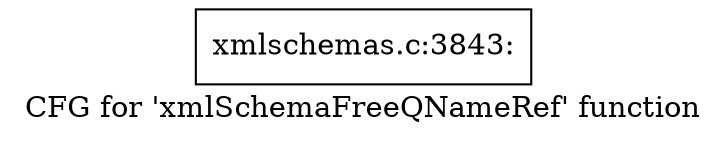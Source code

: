 digraph "CFG for 'xmlSchemaFreeQNameRef' function" {
	label="CFG for 'xmlSchemaFreeQNameRef' function";

	Node0x4b379f0 [shape=record,label="{xmlschemas.c:3843:}"];
}
